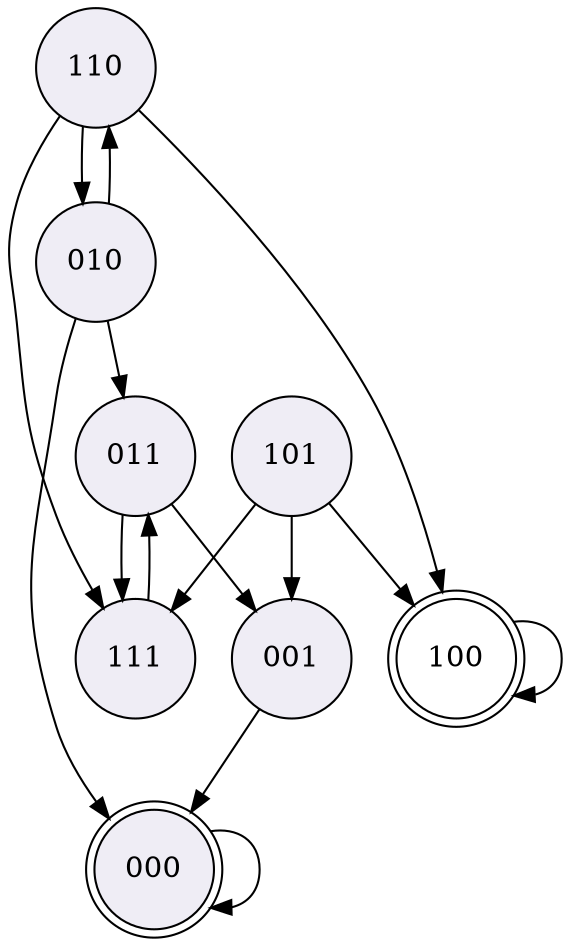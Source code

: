 digraph {
  node [color="black", shape="circle", style="filled", fillcolor="none"];
  overlap = "scale";

  "000" [shape="doublecircle", fillcolor="#efedf5"];
  "001" [fillcolor="#efedf5"];
  "010" [fillcolor="#efedf5"];
  "011" [fillcolor="#efedf5"];
  "100" [shape="doublecircle"];
  "101" [fillcolor="#efedf5"];
  "110" [fillcolor="#efedf5"];
  "111" [fillcolor="#efedf5"];

  "000" -> "000";
  "001" -> "000";
  "010" -> "000";
  "010" -> "011";
  "010" -> "110";
  "011" -> "001";
  "011" -> "111";
  "100" -> "100";
  "101" -> "001";
  "101" -> "100";
  "101" -> "111";
  "110" -> "010";
  "110" -> "100";
  "110" -> "111";
  "111" -> "011";

}